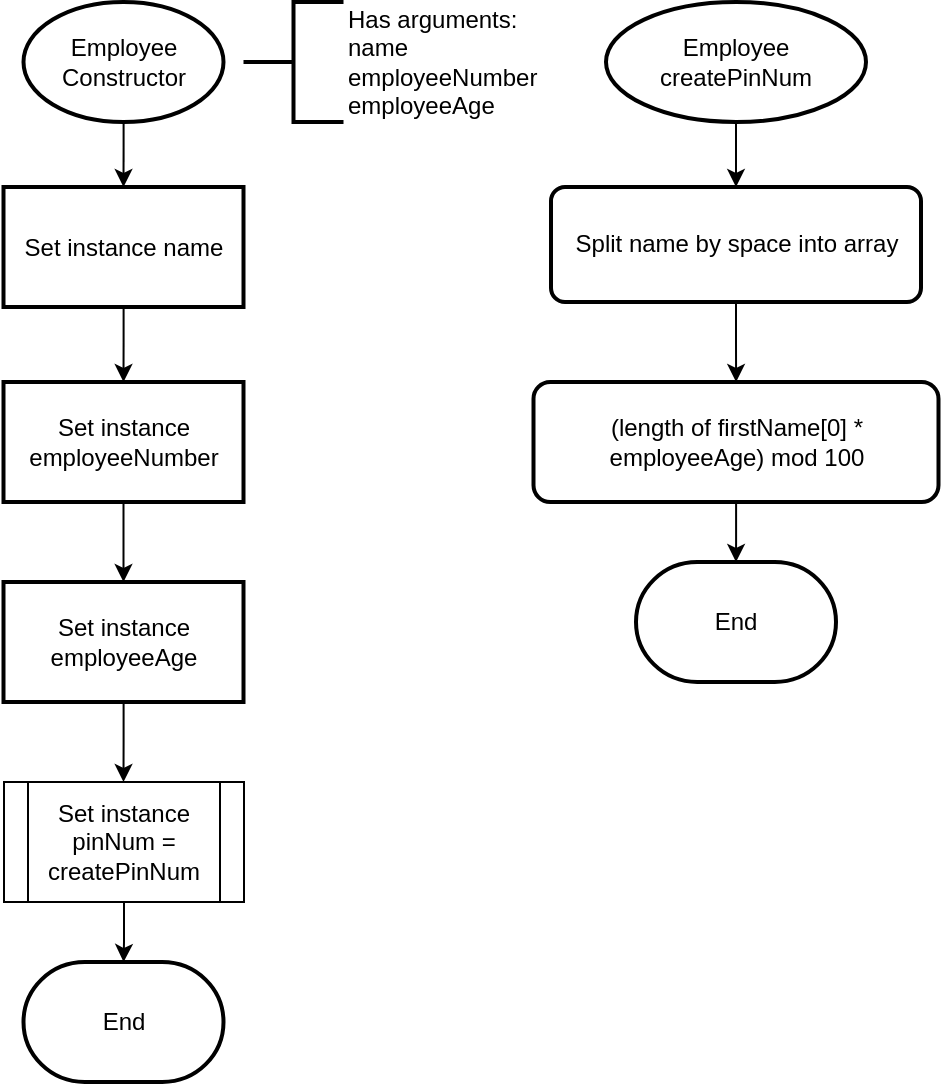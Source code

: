 <mxfile version="22.1.7" type="device">
  <diagram id="C5RBs43oDa-KdzZeNtuy" name="Page-1">
    <mxGraphModel dx="2074" dy="1094" grid="1" gridSize="10" guides="1" tooltips="1" connect="1" arrows="1" fold="1" page="1" pageScale="1" pageWidth="827" pageHeight="1169" math="0" shadow="0">
      <root>
        <mxCell id="WIyWlLk6GJQsqaUBKTNV-0" />
        <mxCell id="WIyWlLk6GJQsqaUBKTNV-1" parent="WIyWlLk6GJQsqaUBKTNV-0" />
        <mxCell id="6N6PK-sf3pcbVXsgEC-G-3" value="" style="edgeStyle=orthogonalEdgeStyle;rounded=0;orthogonalLoop=1;jettySize=auto;html=1;entryX=0.5;entryY=0;entryDx=0;entryDy=0;" parent="WIyWlLk6GJQsqaUBKTNV-1" source="6N6PK-sf3pcbVXsgEC-G-4" target="6N6PK-sf3pcbVXsgEC-G-55" edge="1">
          <mxGeometry relative="1" as="geometry">
            <mxPoint x="148.75" y="130" as="targetPoint" />
          </mxGeometry>
        </mxCell>
        <mxCell id="6N6PK-sf3pcbVXsgEC-G-4" value="Employee&lt;br&gt;Constructor" style="strokeWidth=2;html=1;shape=mxgraph.flowchart.start_1;whiteSpace=wrap;" parent="WIyWlLk6GJQsqaUBKTNV-1" vertex="1">
          <mxGeometry x="98.75" y="30" width="100" height="60" as="geometry" />
        </mxCell>
        <mxCell id="6N6PK-sf3pcbVXsgEC-G-59" value="" style="edgeStyle=orthogonalEdgeStyle;rounded=0;orthogonalLoop=1;jettySize=auto;html=1;entryX=0.5;entryY=0;entryDx=0;entryDy=0;" parent="WIyWlLk6GJQsqaUBKTNV-1" source="6N6PK-sf3pcbVXsgEC-G-55" target="6N6PK-sf3pcbVXsgEC-G-60" edge="1">
          <mxGeometry relative="1" as="geometry">
            <mxPoint x="148.688" y="220" as="targetPoint" />
          </mxGeometry>
        </mxCell>
        <mxCell id="6N6PK-sf3pcbVXsgEC-G-55" value="Set instance name" style="whiteSpace=wrap;html=1;strokeWidth=2;" parent="WIyWlLk6GJQsqaUBKTNV-1" vertex="1">
          <mxGeometry x="88.75" y="122.5" width="120" height="60" as="geometry" />
        </mxCell>
        <mxCell id="k7-M4Dx4AvxuY_eNaVXy-2" value="" style="edgeStyle=orthogonalEdgeStyle;rounded=0;orthogonalLoop=1;jettySize=auto;html=1;" parent="WIyWlLk6GJQsqaUBKTNV-1" source="6N6PK-sf3pcbVXsgEC-G-60" target="k7-M4Dx4AvxuY_eNaVXy-1" edge="1">
          <mxGeometry relative="1" as="geometry" />
        </mxCell>
        <mxCell id="6N6PK-sf3pcbVXsgEC-G-60" value="Set instance employeeNumber" style="whiteSpace=wrap;html=1;strokeWidth=2;" parent="WIyWlLk6GJQsqaUBKTNV-1" vertex="1">
          <mxGeometry x="88.75" y="220" width="120" height="60" as="geometry" />
        </mxCell>
        <mxCell id="6N6PK-sf3pcbVXsgEC-G-65" value="" style="edgeStyle=orthogonalEdgeStyle;rounded=0;orthogonalLoop=1;jettySize=auto;html=1;" parent="WIyWlLk6GJQsqaUBKTNV-1" source="6N6PK-sf3pcbVXsgEC-G-63" edge="1">
          <mxGeometry relative="1" as="geometry">
            <mxPoint x="455" y="122.5" as="targetPoint" />
          </mxGeometry>
        </mxCell>
        <mxCell id="6N6PK-sf3pcbVXsgEC-G-63" value="Employee&lt;br&gt;createPinNum" style="strokeWidth=2;html=1;shape=mxgraph.flowchart.start_1;whiteSpace=wrap;" parent="WIyWlLk6GJQsqaUBKTNV-1" vertex="1">
          <mxGeometry x="390" y="30" width="130" height="60" as="geometry" />
        </mxCell>
        <mxCell id="6N6PK-sf3pcbVXsgEC-G-70" value="&lt;div&gt;Has arguments:&lt;/div&gt;&lt;div&gt;name&lt;br&gt;employeeNumber&lt;br&gt;employeeAge&lt;br&gt; &lt;/div&gt;" style="strokeWidth=2;html=1;shape=mxgraph.flowchart.annotation_2;align=left;labelPosition=right;pointerEvents=1;" parent="WIyWlLk6GJQsqaUBKTNV-1" vertex="1">
          <mxGeometry x="208.75" y="30" width="50" height="60" as="geometry" />
        </mxCell>
        <mxCell id="k7-M4Dx4AvxuY_eNaVXy-6" value="" style="edgeStyle=orthogonalEdgeStyle;rounded=0;orthogonalLoop=1;jettySize=auto;html=1;" parent="WIyWlLk6GJQsqaUBKTNV-1" source="k7-M4Dx4AvxuY_eNaVXy-1" edge="1">
          <mxGeometry relative="1" as="geometry">
            <mxPoint x="148.75" y="420" as="targetPoint" />
          </mxGeometry>
        </mxCell>
        <mxCell id="k7-M4Dx4AvxuY_eNaVXy-1" value="Set instance employeeAge" style="whiteSpace=wrap;html=1;strokeWidth=2;" parent="WIyWlLk6GJQsqaUBKTNV-1" vertex="1">
          <mxGeometry x="88.75" y="320" width="120" height="60" as="geometry" />
        </mxCell>
        <mxCell id="k7-M4Dx4AvxuY_eNaVXy-9" value="" style="edgeStyle=orthogonalEdgeStyle;rounded=0;orthogonalLoop=1;jettySize=auto;html=1;" parent="WIyWlLk6GJQsqaUBKTNV-1" source="k7-M4Dx4AvxuY_eNaVXy-7" target="k7-M4Dx4AvxuY_eNaVXy-8" edge="1">
          <mxGeometry relative="1" as="geometry" />
        </mxCell>
        <mxCell id="k7-M4Dx4AvxuY_eNaVXy-7" value="Set instance pinNum = createPinNum" style="shape=process;whiteSpace=wrap;html=1;backgroundOutline=1;" parent="WIyWlLk6GJQsqaUBKTNV-1" vertex="1">
          <mxGeometry x="89" y="420" width="120" height="60" as="geometry" />
        </mxCell>
        <mxCell id="k7-M4Dx4AvxuY_eNaVXy-8" value="End" style="strokeWidth=2;html=1;shape=mxgraph.flowchart.terminator;whiteSpace=wrap;" parent="WIyWlLk6GJQsqaUBKTNV-1" vertex="1">
          <mxGeometry x="98.75" y="510" width="100" height="60" as="geometry" />
        </mxCell>
        <mxCell id="k7-M4Dx4AvxuY_eNaVXy-13" value="" style="edgeStyle=orthogonalEdgeStyle;rounded=0;orthogonalLoop=1;jettySize=auto;html=1;" parent="WIyWlLk6GJQsqaUBKTNV-1" source="k7-M4Dx4AvxuY_eNaVXy-10" target="k7-M4Dx4AvxuY_eNaVXy-12" edge="1">
          <mxGeometry relative="1" as="geometry" />
        </mxCell>
        <mxCell id="k7-M4Dx4AvxuY_eNaVXy-10" value="Split name by space into array" style="rounded=1;whiteSpace=wrap;html=1;absoluteArcSize=1;arcSize=14;strokeWidth=2;" parent="WIyWlLk6GJQsqaUBKTNV-1" vertex="1">
          <mxGeometry x="362.5" y="122.5" width="185" height="57.5" as="geometry" />
        </mxCell>
        <mxCell id="k7-M4Dx4AvxuY_eNaVXy-11" value="End" style="strokeWidth=2;html=1;shape=mxgraph.flowchart.terminator;whiteSpace=wrap;" parent="WIyWlLk6GJQsqaUBKTNV-1" vertex="1">
          <mxGeometry x="405" y="310" width="100" height="60" as="geometry" />
        </mxCell>
        <mxCell id="k7-M4Dx4AvxuY_eNaVXy-14" value="" style="edgeStyle=orthogonalEdgeStyle;rounded=0;orthogonalLoop=1;jettySize=auto;html=1;" parent="WIyWlLk6GJQsqaUBKTNV-1" source="k7-M4Dx4AvxuY_eNaVXy-12" target="k7-M4Dx4AvxuY_eNaVXy-11" edge="1">
          <mxGeometry relative="1" as="geometry" />
        </mxCell>
        <mxCell id="k7-M4Dx4AvxuY_eNaVXy-12" value="(length of firstName[0] * employeeAge) mod 100" style="rounded=1;whiteSpace=wrap;html=1;arcSize=14;strokeWidth=2;" parent="WIyWlLk6GJQsqaUBKTNV-1" vertex="1">
          <mxGeometry x="353.75" y="220" width="202.5" height="60" as="geometry" />
        </mxCell>
      </root>
    </mxGraphModel>
  </diagram>
</mxfile>
